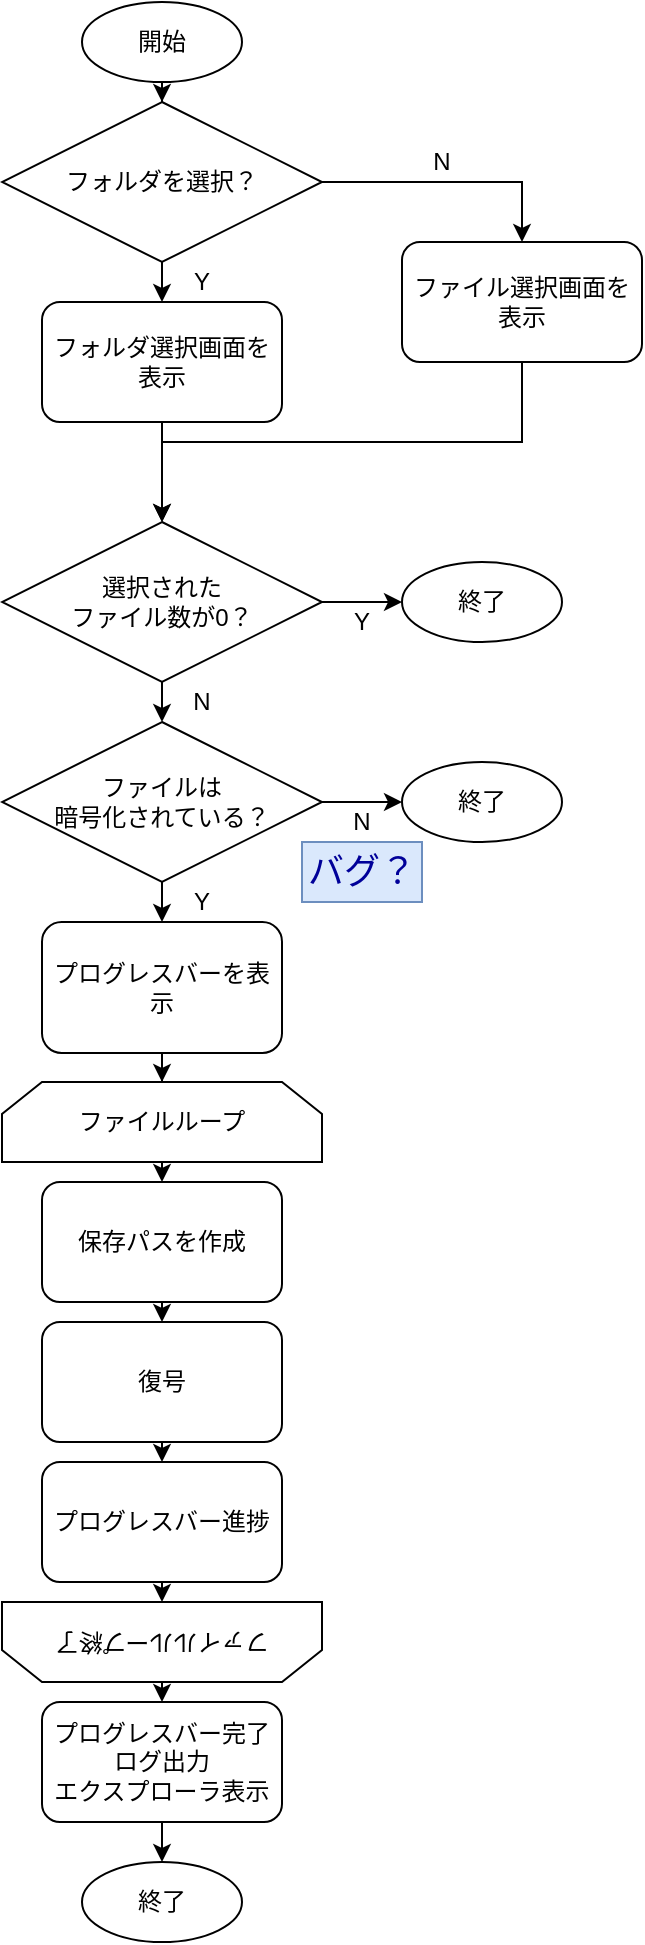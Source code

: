 <mxfile version="13.9.8" type="device" pages="4"><diagram id="7xkAWauaQUFUgdmtzu3X" name="main"><mxGraphModel dx="740" dy="624" grid="1" gridSize="10" guides="1" tooltips="1" connect="1" arrows="1" fold="1" page="1" pageScale="1" pageWidth="827" pageHeight="1169" math="0" shadow="0"><root><mxCell id="3UnYVaXWpfrVMNo6PYZ0-0"/><mxCell id="3UnYVaXWpfrVMNo6PYZ0-1" parent="3UnYVaXWpfrVMNo6PYZ0-0"/><mxCell id="3UnYVaXWpfrVMNo6PYZ0-2" style="edgeStyle=orthogonalEdgeStyle;rounded=0;orthogonalLoop=1;jettySize=auto;html=1;exitX=0.5;exitY=1;exitDx=0;exitDy=0;" edge="1" parent="3UnYVaXWpfrVMNo6PYZ0-1" source="3UnYVaXWpfrVMNo6PYZ0-3" target="3UnYVaXWpfrVMNo6PYZ0-6"><mxGeometry relative="1" as="geometry"/></mxCell><mxCell id="3UnYVaXWpfrVMNo6PYZ0-3" value="開始" style="ellipse;whiteSpace=wrap;html=1;" vertex="1" parent="3UnYVaXWpfrVMNo6PYZ0-1"><mxGeometry x="360" y="40" width="80" height="40" as="geometry"/></mxCell><mxCell id="3UnYVaXWpfrVMNo6PYZ0-4" style="edgeStyle=orthogonalEdgeStyle;rounded=0;orthogonalLoop=1;jettySize=auto;html=1;exitX=0.5;exitY=1;exitDx=0;exitDy=0;entryX=0.5;entryY=0;entryDx=0;entryDy=0;" edge="1" parent="3UnYVaXWpfrVMNo6PYZ0-1" source="3UnYVaXWpfrVMNo6PYZ0-6" target="3UnYVaXWpfrVMNo6PYZ0-8"><mxGeometry relative="1" as="geometry"/></mxCell><mxCell id="3UnYVaXWpfrVMNo6PYZ0-5" style="edgeStyle=orthogonalEdgeStyle;rounded=0;orthogonalLoop=1;jettySize=auto;html=1;exitX=1;exitY=0.5;exitDx=0;exitDy=0;entryX=0.5;entryY=0;entryDx=0;entryDy=0;" edge="1" parent="3UnYVaXWpfrVMNo6PYZ0-1" source="3UnYVaXWpfrVMNo6PYZ0-6" target="3UnYVaXWpfrVMNo6PYZ0-10"><mxGeometry relative="1" as="geometry"/></mxCell><mxCell id="3UnYVaXWpfrVMNo6PYZ0-6" value="フォルダを選択？" style="rhombus;whiteSpace=wrap;html=1;" vertex="1" parent="3UnYVaXWpfrVMNo6PYZ0-1"><mxGeometry x="320" y="90" width="160" height="80" as="geometry"/></mxCell><mxCell id="3UnYVaXWpfrVMNo6PYZ0-7" style="edgeStyle=orthogonalEdgeStyle;rounded=0;orthogonalLoop=1;jettySize=auto;html=1;exitX=0.5;exitY=1;exitDx=0;exitDy=0;entryX=0.5;entryY=0;entryDx=0;entryDy=0;" edge="1" parent="3UnYVaXWpfrVMNo6PYZ0-1" source="3UnYVaXWpfrVMNo6PYZ0-8" target="3UnYVaXWpfrVMNo6PYZ0-15"><mxGeometry relative="1" as="geometry"/></mxCell><mxCell id="3UnYVaXWpfrVMNo6PYZ0-8" value="フォルダ選択画面を表示" style="rounded=1;whiteSpace=wrap;html=1;" vertex="1" parent="3UnYVaXWpfrVMNo6PYZ0-1"><mxGeometry x="340" y="190" width="120" height="60" as="geometry"/></mxCell><mxCell id="3UnYVaXWpfrVMNo6PYZ0-9" style="edgeStyle=orthogonalEdgeStyle;rounded=0;orthogonalLoop=1;jettySize=auto;html=1;exitX=0.5;exitY=1;exitDx=0;exitDy=0;entryX=0.5;entryY=0;entryDx=0;entryDy=0;" edge="1" parent="3UnYVaXWpfrVMNo6PYZ0-1" source="3UnYVaXWpfrVMNo6PYZ0-10" target="3UnYVaXWpfrVMNo6PYZ0-15"><mxGeometry relative="1" as="geometry"/></mxCell><mxCell id="3UnYVaXWpfrVMNo6PYZ0-10" value="ファイル選択画面を表示" style="rounded=1;whiteSpace=wrap;html=1;" vertex="1" parent="3UnYVaXWpfrVMNo6PYZ0-1"><mxGeometry x="520" y="160" width="120" height="60" as="geometry"/></mxCell><mxCell id="3UnYVaXWpfrVMNo6PYZ0-11" value="N" style="text;html=1;strokeColor=none;fillColor=none;align=center;verticalAlign=middle;whiteSpace=wrap;rounded=0;" vertex="1" parent="3UnYVaXWpfrVMNo6PYZ0-1"><mxGeometry x="400" y="380" width="40" height="20" as="geometry"/></mxCell><mxCell id="3UnYVaXWpfrVMNo6PYZ0-12" value="Y" style="text;html=1;strokeColor=none;fillColor=none;align=center;verticalAlign=middle;whiteSpace=wrap;rounded=0;" vertex="1" parent="3UnYVaXWpfrVMNo6PYZ0-1"><mxGeometry x="400" y="170" width="40" height="20" as="geometry"/></mxCell><mxCell id="3UnYVaXWpfrVMNo6PYZ0-13" style="edgeStyle=orthogonalEdgeStyle;rounded=0;orthogonalLoop=1;jettySize=auto;html=1;exitX=1;exitY=0.5;exitDx=0;exitDy=0;" edge="1" parent="3UnYVaXWpfrVMNo6PYZ0-1" source="3UnYVaXWpfrVMNo6PYZ0-15" target="3UnYVaXWpfrVMNo6PYZ0-16"><mxGeometry relative="1" as="geometry"/></mxCell><mxCell id="3UnYVaXWpfrVMNo6PYZ0-14" style="edgeStyle=orthogonalEdgeStyle;rounded=0;orthogonalLoop=1;jettySize=auto;html=1;exitX=0.5;exitY=1;exitDx=0;exitDy=0;entryX=0.5;entryY=0;entryDx=0;entryDy=0;" edge="1" parent="3UnYVaXWpfrVMNo6PYZ0-1" source="3UnYVaXWpfrVMNo6PYZ0-15" target="3UnYVaXWpfrVMNo6PYZ0-20"><mxGeometry relative="1" as="geometry"/></mxCell><mxCell id="3UnYVaXWpfrVMNo6PYZ0-15" value="選択された&lt;br&gt;ファイル数が0？" style="rhombus;whiteSpace=wrap;html=1;" vertex="1" parent="3UnYVaXWpfrVMNo6PYZ0-1"><mxGeometry x="320" y="300" width="160" height="80" as="geometry"/></mxCell><mxCell id="3UnYVaXWpfrVMNo6PYZ0-16" value="終了" style="ellipse;whiteSpace=wrap;html=1;" vertex="1" parent="3UnYVaXWpfrVMNo6PYZ0-1"><mxGeometry x="520" y="320" width="80" height="40" as="geometry"/></mxCell><mxCell id="3UnYVaXWpfrVMNo6PYZ0-17" value="Y" style="text;html=1;strokeColor=none;fillColor=none;align=center;verticalAlign=middle;whiteSpace=wrap;rounded=0;" vertex="1" parent="3UnYVaXWpfrVMNo6PYZ0-1"><mxGeometry x="480" y="340" width="40" height="20" as="geometry"/></mxCell><mxCell id="3UnYVaXWpfrVMNo6PYZ0-18" style="edgeStyle=orthogonalEdgeStyle;rounded=0;orthogonalLoop=1;jettySize=auto;html=1;exitX=1;exitY=0.5;exitDx=0;exitDy=0;entryX=0;entryY=0.5;entryDx=0;entryDy=0;" edge="1" parent="3UnYVaXWpfrVMNo6PYZ0-1" source="3UnYVaXWpfrVMNo6PYZ0-20" target="3UnYVaXWpfrVMNo6PYZ0-22"><mxGeometry relative="1" as="geometry"/></mxCell><mxCell id="3UnYVaXWpfrVMNo6PYZ0-19" style="edgeStyle=orthogonalEdgeStyle;rounded=0;orthogonalLoop=1;jettySize=auto;html=1;exitX=0.5;exitY=1;exitDx=0;exitDy=0;entryX=0.5;entryY=0;entryDx=0;entryDy=0;fontColor=#000099;" edge="1" parent="3UnYVaXWpfrVMNo6PYZ0-1" source="3UnYVaXWpfrVMNo6PYZ0-20" target="3UnYVaXWpfrVMNo6PYZ0-26"><mxGeometry relative="1" as="geometry"/></mxCell><mxCell id="3UnYVaXWpfrVMNo6PYZ0-20" value="ファイルは&lt;br&gt;暗号化されている？" style="rhombus;whiteSpace=wrap;html=1;" vertex="1" parent="3UnYVaXWpfrVMNo6PYZ0-1"><mxGeometry x="320" y="400" width="160" height="80" as="geometry"/></mxCell><mxCell id="3UnYVaXWpfrVMNo6PYZ0-21" value="N" style="text;html=1;strokeColor=none;fillColor=none;align=center;verticalAlign=middle;whiteSpace=wrap;rounded=0;" vertex="1" parent="3UnYVaXWpfrVMNo6PYZ0-1"><mxGeometry x="520" y="110" width="40" height="20" as="geometry"/></mxCell><mxCell id="3UnYVaXWpfrVMNo6PYZ0-22" value="終了" style="ellipse;whiteSpace=wrap;html=1;" vertex="1" parent="3UnYVaXWpfrVMNo6PYZ0-1"><mxGeometry x="520" y="420" width="80" height="40" as="geometry"/></mxCell><mxCell id="3UnYVaXWpfrVMNo6PYZ0-23" value="N" style="text;html=1;strokeColor=none;fillColor=none;align=center;verticalAlign=middle;whiteSpace=wrap;rounded=0;" vertex="1" parent="3UnYVaXWpfrVMNo6PYZ0-1"><mxGeometry x="480" y="440" width="40" height="20" as="geometry"/></mxCell><mxCell id="3UnYVaXWpfrVMNo6PYZ0-24" value="&lt;font style=&quot;font-size: 18px&quot;&gt;バグ？&lt;/font&gt;" style="text;html=1;align=center;verticalAlign=middle;whiteSpace=wrap;rounded=0;fillColor=#dae8fc;strokeColor=#6c8ebf;fontColor=#000099;" vertex="1" parent="3UnYVaXWpfrVMNo6PYZ0-1"><mxGeometry x="470" y="460" width="60" height="30" as="geometry"/></mxCell><mxCell id="3UnYVaXWpfrVMNo6PYZ0-25" style="edgeStyle=orthogonalEdgeStyle;rounded=0;orthogonalLoop=1;jettySize=auto;html=1;exitX=0.5;exitY=1;exitDx=0;exitDy=0;fontColor=#000099;" edge="1" parent="3UnYVaXWpfrVMNo6PYZ0-1" source="3UnYVaXWpfrVMNo6PYZ0-26" target="3UnYVaXWpfrVMNo6PYZ0-29"><mxGeometry relative="1" as="geometry"/></mxCell><mxCell id="3UnYVaXWpfrVMNo6PYZ0-26" value="&lt;font color=&quot;#000000&quot;&gt;プログレスバーを表示&lt;/font&gt;" style="rounded=1;whiteSpace=wrap;html=1;strokeColor=#000000;fillColor=#ffffff;fontColor=#000099;" vertex="1" parent="3UnYVaXWpfrVMNo6PYZ0-1"><mxGeometry x="340" y="500" width="120" height="65.5" as="geometry"/></mxCell><mxCell id="3UnYVaXWpfrVMNo6PYZ0-27" value="Y" style="text;html=1;strokeColor=none;fillColor=none;align=center;verticalAlign=middle;whiteSpace=wrap;rounded=0;" vertex="1" parent="3UnYVaXWpfrVMNo6PYZ0-1"><mxGeometry x="400" y="480" width="40" height="20" as="geometry"/></mxCell><mxCell id="3UnYVaXWpfrVMNo6PYZ0-28" style="edgeStyle=orthogonalEdgeStyle;rounded=0;orthogonalLoop=1;jettySize=auto;html=1;exitX=0.5;exitY=1;exitDx=0;exitDy=0;entryX=0.5;entryY=0;entryDx=0;entryDy=0;fontColor=#000099;" edge="1" parent="3UnYVaXWpfrVMNo6PYZ0-1" source="3UnYVaXWpfrVMNo6PYZ0-29" target="3UnYVaXWpfrVMNo6PYZ0-31"><mxGeometry relative="1" as="geometry"/></mxCell><mxCell id="3UnYVaXWpfrVMNo6PYZ0-29" value="&lt;font color=&quot;#000000&quot;&gt;ファイルループ&lt;/font&gt;" style="shape=loopLimit;whiteSpace=wrap;html=1;rounded=0;strokeColor=#000000;fillColor=#ffffff;fontColor=#000099;" vertex="1" parent="3UnYVaXWpfrVMNo6PYZ0-1"><mxGeometry x="320" y="580" width="160" height="40" as="geometry"/></mxCell><mxCell id="3UnYVaXWpfrVMNo6PYZ0-30" style="edgeStyle=orthogonalEdgeStyle;rounded=0;orthogonalLoop=1;jettySize=auto;html=1;exitX=0.5;exitY=1;exitDx=0;exitDy=0;entryX=0.5;entryY=0;entryDx=0;entryDy=0;fontColor=#000099;" edge="1" parent="3UnYVaXWpfrVMNo6PYZ0-1" source="3UnYVaXWpfrVMNo6PYZ0-31" target="3UnYVaXWpfrVMNo6PYZ0-33"><mxGeometry relative="1" as="geometry"/></mxCell><mxCell id="3UnYVaXWpfrVMNo6PYZ0-31" value="&lt;font color=&quot;#000000&quot;&gt;保存パスを作成&lt;/font&gt;" style="rounded=1;whiteSpace=wrap;html=1;strokeColor=#000000;fillColor=#ffffff;fontColor=#000099;" vertex="1" parent="3UnYVaXWpfrVMNo6PYZ0-1"><mxGeometry x="340" y="630" width="120" height="60" as="geometry"/></mxCell><mxCell id="3UnYVaXWpfrVMNo6PYZ0-32" style="edgeStyle=orthogonalEdgeStyle;rounded=0;orthogonalLoop=1;jettySize=auto;html=1;exitX=0.5;exitY=1;exitDx=0;exitDy=0;entryX=0.5;entryY=0;entryDx=0;entryDy=0;fontColor=#000099;" edge="1" parent="3UnYVaXWpfrVMNo6PYZ0-1" source="3UnYVaXWpfrVMNo6PYZ0-33" target="3UnYVaXWpfrVMNo6PYZ0-35"><mxGeometry relative="1" as="geometry"/></mxCell><mxCell id="3UnYVaXWpfrVMNo6PYZ0-33" value="&lt;font color=&quot;#000000&quot;&gt;復号&lt;/font&gt;" style="rounded=1;whiteSpace=wrap;html=1;strokeColor=#000000;fillColor=#ffffff;fontColor=#000099;" vertex="1" parent="3UnYVaXWpfrVMNo6PYZ0-1"><mxGeometry x="340" y="700" width="120" height="60" as="geometry"/></mxCell><mxCell id="3UnYVaXWpfrVMNo6PYZ0-34" style="edgeStyle=orthogonalEdgeStyle;rounded=0;orthogonalLoop=1;jettySize=auto;html=1;exitX=0.5;exitY=1;exitDx=0;exitDy=0;entryX=0.5;entryY=1;entryDx=0;entryDy=0;fontColor=#000099;" edge="1" parent="3UnYVaXWpfrVMNo6PYZ0-1" source="3UnYVaXWpfrVMNo6PYZ0-35" target="3UnYVaXWpfrVMNo6PYZ0-37"><mxGeometry relative="1" as="geometry"/></mxCell><mxCell id="3UnYVaXWpfrVMNo6PYZ0-35" value="&lt;font color=&quot;#000000&quot;&gt;プログレスバー進捗&lt;/font&gt;" style="rounded=1;whiteSpace=wrap;html=1;strokeColor=#000000;fillColor=#ffffff;fontColor=#000099;" vertex="1" parent="3UnYVaXWpfrVMNo6PYZ0-1"><mxGeometry x="340" y="770" width="120" height="60" as="geometry"/></mxCell><mxCell id="3UnYVaXWpfrVMNo6PYZ0-36" style="edgeStyle=orthogonalEdgeStyle;rounded=0;orthogonalLoop=1;jettySize=auto;html=1;exitX=0.5;exitY=0;exitDx=0;exitDy=0;entryX=0.5;entryY=0;entryDx=0;entryDy=0;fontColor=#000099;" edge="1" parent="3UnYVaXWpfrVMNo6PYZ0-1" source="3UnYVaXWpfrVMNo6PYZ0-37" target="3UnYVaXWpfrVMNo6PYZ0-39"><mxGeometry relative="1" as="geometry"/></mxCell><mxCell id="3UnYVaXWpfrVMNo6PYZ0-37" value="&lt;font color=&quot;#000000&quot;&gt;ファイルループ終了&lt;/font&gt;" style="shape=loopLimit;whiteSpace=wrap;html=1;rounded=0;strokeColor=#000000;fillColor=#ffffff;fontColor=#000099;rotation=-180;" vertex="1" parent="3UnYVaXWpfrVMNo6PYZ0-1"><mxGeometry x="320" y="840" width="160" height="40" as="geometry"/></mxCell><mxCell id="3UnYVaXWpfrVMNo6PYZ0-38" style="edgeStyle=orthogonalEdgeStyle;rounded=0;orthogonalLoop=1;jettySize=auto;html=1;exitX=0.5;exitY=1;exitDx=0;exitDy=0;entryX=0.5;entryY=0;entryDx=0;entryDy=0;fontColor=#000099;" edge="1" parent="3UnYVaXWpfrVMNo6PYZ0-1" source="3UnYVaXWpfrVMNo6PYZ0-39" target="3UnYVaXWpfrVMNo6PYZ0-40"><mxGeometry relative="1" as="geometry"/></mxCell><mxCell id="3UnYVaXWpfrVMNo6PYZ0-39" value="&lt;font color=&quot;#000000&quot;&gt;プログレスバー完了&lt;br&gt;ログ出力&lt;br&gt;エクスプローラ表示&lt;/font&gt;" style="rounded=1;whiteSpace=wrap;html=1;strokeColor=#000000;fillColor=#ffffff;fontColor=#000099;" vertex="1" parent="3UnYVaXWpfrVMNo6PYZ0-1"><mxGeometry x="340" y="890" width="120" height="60" as="geometry"/></mxCell><mxCell id="3UnYVaXWpfrVMNo6PYZ0-40" value="終了" style="ellipse;whiteSpace=wrap;html=1;" vertex="1" parent="3UnYVaXWpfrVMNo6PYZ0-1"><mxGeometry x="360" y="970" width="80" height="40" as="geometry"/></mxCell></root></mxGraphModel></diagram><diagram id="KaR5Ery2Pr5gxzA2oc9p" name="Decrypt"><mxGraphModel dx="740" dy="624" grid="1" gridSize="10" guides="1" tooltips="1" connect="1" arrows="1" fold="1" page="1" pageScale="1" pageWidth="827" pageHeight="1169" math="0" shadow="0"><root><mxCell id="0"/><mxCell id="1" parent="0"/><mxCell id="t4YW9mfFS-mCXGrVDg_7-13" style="edgeStyle=orthogonalEdgeStyle;rounded=0;orthogonalLoop=1;jettySize=auto;html=1;exitX=0.5;exitY=1;exitDx=0;exitDy=0;entryX=0.5;entryY=0;entryDx=0;entryDy=0;" edge="1" parent="1" source="t4YW9mfFS-mCXGrVDg_7-1" target="t4YW9mfFS-mCXGrVDg_7-3"><mxGeometry relative="1" as="geometry"/></mxCell><mxCell id="t4YW9mfFS-mCXGrVDg_7-1" value="開始" style="ellipse;whiteSpace=wrap;html=1;" vertex="1" parent="1"><mxGeometry x="320" y="40" width="80" height="40" as="geometry"/></mxCell><mxCell id="t4YW9mfFS-mCXGrVDg_7-2" value="終了" style="ellipse;whiteSpace=wrap;html=1;" vertex="1" parent="1"><mxGeometry x="320" y="680" width="80" height="40" as="geometry"/></mxCell><mxCell id="t4YW9mfFS-mCXGrVDg_7-14" style="edgeStyle=orthogonalEdgeStyle;rounded=0;orthogonalLoop=1;jettySize=auto;html=1;exitX=0.5;exitY=1;exitDx=0;exitDy=0;entryX=0.5;entryY=0;entryDx=0;entryDy=0;" edge="1" parent="1" source="t4YW9mfFS-mCXGrVDg_7-3" target="t4YW9mfFS-mCXGrVDg_7-4"><mxGeometry relative="1" as="geometry"/></mxCell><mxCell id="t4YW9mfFS-mCXGrVDg_7-3" value="保存先パスの解析&lt;br&gt;保存先ディレクトリの作成" style="rounded=1;whiteSpace=wrap;html=1;" vertex="1" parent="1"><mxGeometry x="300" y="90" width="120" height="60" as="geometry"/></mxCell><mxCell id="t4YW9mfFS-mCXGrVDg_7-15" style="edgeStyle=orthogonalEdgeStyle;rounded=0;orthogonalLoop=1;jettySize=auto;html=1;exitX=0.5;exitY=1;exitDx=0;exitDy=0;entryX=0.5;entryY=0;entryDx=0;entryDy=0;" edge="1" parent="1" source="t4YW9mfFS-mCXGrVDg_7-4" target="t4YW9mfFS-mCXGrVDg_7-6"><mxGeometry relative="1" as="geometry"/></mxCell><mxCell id="t4YW9mfFS-mCXGrVDg_7-16" style="edgeStyle=orthogonalEdgeStyle;rounded=0;orthogonalLoop=1;jettySize=auto;html=1;exitX=1;exitY=0.5;exitDx=0;exitDy=0;" edge="1" parent="1" source="t4YW9mfFS-mCXGrVDg_7-4" target="t4YW9mfFS-mCXGrVDg_7-5"><mxGeometry relative="1" as="geometry"/></mxCell><mxCell id="t4YW9mfFS-mCXGrVDg_7-4" value="ファイルはadx?" style="rhombus;whiteSpace=wrap;html=1;" vertex="1" parent="1"><mxGeometry x="280" y="160" width="160" height="80" as="geometry"/></mxCell><mxCell id="t4YW9mfFS-mCXGrVDg_7-17" style="edgeStyle=orthogonalEdgeStyle;rounded=0;orthogonalLoop=1;jettySize=auto;html=1;exitX=0.5;exitY=1;exitDx=0;exitDy=0;" edge="1" parent="1" source="t4YW9mfFS-mCXGrVDg_7-5" target="t4YW9mfFS-mCXGrVDg_7-7"><mxGeometry relative="1" as="geometry"/></mxCell><mxCell id="t4YW9mfFS-mCXGrVDg_7-5" value="hcaデコード処理" style="rounded=1;whiteSpace=wrap;html=1;" vertex="1" parent="1"><mxGeometry x="480" y="260" width="120" height="60" as="geometry"/></mxCell><mxCell id="t4YW9mfFS-mCXGrVDg_7-18" style="edgeStyle=orthogonalEdgeStyle;rounded=0;orthogonalLoop=1;jettySize=auto;html=1;exitX=0.5;exitY=1;exitDx=0;exitDy=0;" edge="1" parent="1" source="t4YW9mfFS-mCXGrVDg_7-6"><mxGeometry relative="1" as="geometry"><mxPoint x="360" y="380" as="targetPoint"/></mxGeometry></mxCell><mxCell id="t4YW9mfFS-mCXGrVDg_7-6" value="adxデコード処理" style="rounded=1;whiteSpace=wrap;html=1;" vertex="1" parent="1"><mxGeometry x="300" y="260" width="120" height="60" as="geometry"/></mxCell><mxCell id="t4YW9mfFS-mCXGrVDg_7-19" style="edgeStyle=orthogonalEdgeStyle;rounded=0;orthogonalLoop=1;jettySize=auto;html=1;exitX=0.5;exitY=1;exitDx=0;exitDy=0;entryX=0.5;entryY=0;entryDx=0;entryDy=0;" edge="1" parent="1" source="t4YW9mfFS-mCXGrVDg_7-7" target="t4YW9mfFS-mCXGrVDg_7-8"><mxGeometry relative="1" as="geometry"/></mxCell><mxCell id="t4YW9mfFS-mCXGrVDg_7-7" value="生成ファイルの移動" style="rounded=1;whiteSpace=wrap;html=1;" vertex="1" parent="1"><mxGeometry x="300" y="380" width="120" height="60" as="geometry"/></mxCell><mxCell id="t4YW9mfFS-mCXGrVDg_7-20" style="edgeStyle=orthogonalEdgeStyle;rounded=0;orthogonalLoop=1;jettySize=auto;html=1;exitX=0.5;exitY=1;exitDx=0;exitDy=0;entryX=0.5;entryY=0;entryDx=0;entryDy=0;" edge="1" parent="1" source="t4YW9mfFS-mCXGrVDg_7-8" target="t4YW9mfFS-mCXGrVDg_7-9"><mxGeometry relative="1" as="geometry"/></mxCell><mxCell id="t4YW9mfFS-mCXGrVDg_7-8" value="プログレスバーの進捗" style="rounded=1;whiteSpace=wrap;html=1;" vertex="1" parent="1"><mxGeometry x="300" y="450" width="120" height="60" as="geometry"/></mxCell><mxCell id="t4YW9mfFS-mCXGrVDg_7-21" style="edgeStyle=orthogonalEdgeStyle;rounded=0;orthogonalLoop=1;jettySize=auto;html=1;exitX=0.5;exitY=1;exitDx=0;exitDy=0;entryX=0.5;entryY=0;entryDx=0;entryDy=0;" edge="1" parent="1" source="t4YW9mfFS-mCXGrVDg_7-9" target="t4YW9mfFS-mCXGrVDg_7-10"><mxGeometry relative="1" as="geometry"/></mxCell><mxCell id="t4YW9mfFS-mCXGrVDg_7-9" value="一時ディレクトリの削除" style="rounded=1;whiteSpace=wrap;html=1;" vertex="1" parent="1"><mxGeometry x="300" y="520" width="120" height="60" as="geometry"/></mxCell><mxCell id="t4YW9mfFS-mCXGrVDg_7-22" style="edgeStyle=orthogonalEdgeStyle;rounded=0;orthogonalLoop=1;jettySize=auto;html=1;exitX=0.5;exitY=1;exitDx=0;exitDy=0;entryX=0.5;entryY=0;entryDx=0;entryDy=0;" edge="1" parent="1" source="t4YW9mfFS-mCXGrVDg_7-10" target="t4YW9mfFS-mCXGrVDg_7-2"><mxGeometry relative="1" as="geometry"/></mxCell><mxCell id="t4YW9mfFS-mCXGrVDg_7-10" value="エクスプローラの表示" style="rounded=1;whiteSpace=wrap;html=1;" vertex="1" parent="1"><mxGeometry x="300" y="590" width="120" height="60" as="geometry"/></mxCell></root></mxGraphModel></diagram><diagram id="pE7fO9I-p7CAHrpgvmTn" name="adxDecrypt"><mxGraphModel dx="1004" dy="624" grid="1" gridSize="10" guides="1" tooltips="1" connect="1" arrows="1" fold="1" page="1" pageScale="1" pageWidth="827" pageHeight="1169" math="0" shadow="0"><root><mxCell id="5DoJEpqRqrCqBkBhtwbv-0"/><mxCell id="5DoJEpqRqrCqBkBhtwbv-1" parent="5DoJEpqRqrCqBkBhtwbv-0"/><mxCell id="5DoJEpqRqrCqBkBhtwbv-19" style="edgeStyle=orthogonalEdgeStyle;rounded=0;orthogonalLoop=1;jettySize=auto;html=1;exitX=0.5;exitY=1;exitDx=0;exitDy=0;entryX=0.5;entryY=0;entryDx=0;entryDy=0;" edge="1" parent="5DoJEpqRqrCqBkBhtwbv-1" source="5DoJEpqRqrCqBkBhtwbv-2" target="5DoJEpqRqrCqBkBhtwbv-8"><mxGeometry relative="1" as="geometry"/></mxCell><mxCell id="5DoJEpqRqrCqBkBhtwbv-2" value="開始" style="ellipse;whiteSpace=wrap;html=1;" vertex="1" parent="5DoJEpqRqrCqBkBhtwbv-1"><mxGeometry x="360" y="40" width="80" height="40" as="geometry"/></mxCell><mxCell id="5DoJEpqRqrCqBkBhtwbv-3" value="終了" style="ellipse;whiteSpace=wrap;html=1;" vertex="1" parent="5DoJEpqRqrCqBkBhtwbv-1"><mxGeometry x="360" y="920" width="80" height="40" as="geometry"/></mxCell><mxCell id="5DoJEpqRqrCqBkBhtwbv-21" style="edgeStyle=orthogonalEdgeStyle;rounded=0;orthogonalLoop=1;jettySize=auto;html=1;exitX=0.5;exitY=1;exitDx=0;exitDy=0;entryX=0.5;entryY=0;entryDx=0;entryDy=0;" edge="1" parent="5DoJEpqRqrCqBkBhtwbv-1" source="5DoJEpqRqrCqBkBhtwbv-4" target="5DoJEpqRqrCqBkBhtwbv-5"><mxGeometry relative="1" as="geometry"/></mxCell><mxCell id="M6Cz1mw0WKV84YajDXyk-2" style="edgeStyle=orthogonalEdgeStyle;rounded=0;orthogonalLoop=1;jettySize=auto;html=1;exitX=1;exitY=0.5;exitDx=0;exitDy=0;entryX=1;entryY=0.5;entryDx=0;entryDy=0;" edge="1" parent="5DoJEpqRqrCqBkBhtwbv-1" source="5DoJEpqRqrCqBkBhtwbv-4" target="5DoJEpqRqrCqBkBhtwbv-6"><mxGeometry relative="1" as="geometry"/></mxCell><mxCell id="5DoJEpqRqrCqBkBhtwbv-4" value="鍵は既に&lt;br&gt;選択されている？" style="rhombus;whiteSpace=wrap;html=1;" vertex="1" parent="5DoJEpqRqrCqBkBhtwbv-1"><mxGeometry x="320" y="180" width="160" height="80" as="geometry"/></mxCell><mxCell id="5DoJEpqRqrCqBkBhtwbv-22" style="edgeStyle=orthogonalEdgeStyle;rounded=0;orthogonalLoop=1;jettySize=auto;html=1;exitX=0.5;exitY=1;exitDx=0;exitDy=0;entryX=0.5;entryY=0;entryDx=0;entryDy=0;" edge="1" parent="5DoJEpqRqrCqBkBhtwbv-1" source="5DoJEpqRqrCqBkBhtwbv-5" target="5DoJEpqRqrCqBkBhtwbv-6"><mxGeometry relative="1" as="geometry"/></mxCell><mxCell id="5DoJEpqRqrCqBkBhtwbv-5" value="鍵選択ダイアログの表示" style="rounded=1;whiteSpace=wrap;html=1;" vertex="1" parent="5DoJEpqRqrCqBkBhtwbv-1"><mxGeometry x="340" y="290" width="120" height="60" as="geometry"/></mxCell><mxCell id="5DoJEpqRqrCqBkBhtwbv-23" style="edgeStyle=orthogonalEdgeStyle;rounded=0;orthogonalLoop=1;jettySize=auto;html=1;exitX=0.5;exitY=1;exitDx=0;exitDy=0;entryX=0.5;entryY=0;entryDx=0;entryDy=0;" edge="1" parent="5DoJEpqRqrCqBkBhtwbv-1" source="5DoJEpqRqrCqBkBhtwbv-6" target="5DoJEpqRqrCqBkBhtwbv-9"><mxGeometry relative="1" as="geometry"/></mxCell><mxCell id="5DoJEpqRqrCqBkBhtwbv-6" value="acbからadxを抽出" style="rounded=1;whiteSpace=wrap;html=1;" vertex="1" parent="5DoJEpqRqrCqBkBhtwbv-1"><mxGeometry x="340" y="370" width="120" height="60" as="geometry"/></mxCell><mxCell id="5DoJEpqRqrCqBkBhtwbv-20" style="edgeStyle=orthogonalEdgeStyle;rounded=0;orthogonalLoop=1;jettySize=auto;html=1;exitX=0.5;exitY=1;exitDx=0;exitDy=0;entryX=0.5;entryY=0;entryDx=0;entryDy=0;" edge="1" parent="5DoJEpqRqrCqBkBhtwbv-1" source="5DoJEpqRqrCqBkBhtwbv-8" target="5DoJEpqRqrCqBkBhtwbv-4"><mxGeometry relative="1" as="geometry"/></mxCell><mxCell id="5DoJEpqRqrCqBkBhtwbv-8" value="プログレスバー" style="rounded=1;whiteSpace=wrap;html=1;" vertex="1" parent="5DoJEpqRqrCqBkBhtwbv-1"><mxGeometry x="340" y="90" width="120" height="60" as="geometry"/></mxCell><mxCell id="5DoJEpqRqrCqBkBhtwbv-24" style="edgeStyle=orthogonalEdgeStyle;rounded=0;orthogonalLoop=1;jettySize=auto;html=1;exitX=0.5;exitY=1;exitDx=0;exitDy=0;entryX=0.5;entryY=0;entryDx=0;entryDy=0;" edge="1" parent="5DoJEpqRqrCqBkBhtwbv-1" source="5DoJEpqRqrCqBkBhtwbv-9" target="5DoJEpqRqrCqBkBhtwbv-11"><mxGeometry relative="1" as="geometry"/></mxCell><mxCell id="5DoJEpqRqrCqBkBhtwbv-32" style="edgeStyle=orthogonalEdgeStyle;rounded=0;orthogonalLoop=1;jettySize=auto;html=1;exitX=1;exitY=0.5;exitDx=0;exitDy=0;entryX=0;entryY=0.5;entryDx=0;entryDy=0;" edge="1" parent="5DoJEpqRqrCqBkBhtwbv-1" source="5DoJEpqRqrCqBkBhtwbv-9" target="5DoJEpqRqrCqBkBhtwbv-10"><mxGeometry relative="1" as="geometry"/></mxCell><mxCell id="5DoJEpqRqrCqBkBhtwbv-9" value="抽出成功？" style="rhombus;whiteSpace=wrap;html=1;" vertex="1" parent="5DoJEpqRqrCqBkBhtwbv-1"><mxGeometry x="320" y="480" width="160" height="80" as="geometry"/></mxCell><mxCell id="5DoJEpqRqrCqBkBhtwbv-10" value="終了" style="ellipse;whiteSpace=wrap;html=1;" vertex="1" parent="5DoJEpqRqrCqBkBhtwbv-1"><mxGeometry x="560" y="500" width="80" height="40" as="geometry"/></mxCell><mxCell id="5DoJEpqRqrCqBkBhtwbv-25" style="edgeStyle=orthogonalEdgeStyle;rounded=0;orthogonalLoop=1;jettySize=auto;html=1;exitX=0.5;exitY=1;exitDx=0;exitDy=0;entryX=0.5;entryY=0;entryDx=0;entryDy=0;" edge="1" parent="5DoJEpqRqrCqBkBhtwbv-1" source="5DoJEpqRqrCqBkBhtwbv-11" target="5DoJEpqRqrCqBkBhtwbv-13"><mxGeometry relative="1" as="geometry"/></mxCell><mxCell id="5DoJEpqRqrCqBkBhtwbv-11" value="プログレスバー" style="rounded=1;whiteSpace=wrap;html=1;" vertex="1" parent="5DoJEpqRqrCqBkBhtwbv-1"><mxGeometry x="340" y="600" width="120" height="20" as="geometry"/></mxCell><mxCell id="5DoJEpqRqrCqBkBhtwbv-27" style="edgeStyle=orthogonalEdgeStyle;rounded=0;orthogonalLoop=1;jettySize=auto;html=1;exitX=0.5;exitY=1;exitDx=0;exitDy=0;entryX=0.5;entryY=0;entryDx=0;entryDy=0;" edge="1" parent="5DoJEpqRqrCqBkBhtwbv-1" source="5DoJEpqRqrCqBkBhtwbv-12" target="5DoJEpqRqrCqBkBhtwbv-14"><mxGeometry relative="1" as="geometry"/></mxCell><mxCell id="5DoJEpqRqrCqBkBhtwbv-12" value="プログレスバー" style="rounded=1;whiteSpace=wrap;html=1;" vertex="1" parent="5DoJEpqRqrCqBkBhtwbv-1"><mxGeometry x="340" y="700" width="120" height="20" as="geometry"/></mxCell><mxCell id="5DoJEpqRqrCqBkBhtwbv-26" style="edgeStyle=orthogonalEdgeStyle;rounded=0;orthogonalLoop=1;jettySize=auto;html=1;exitX=0.5;exitY=1;exitDx=0;exitDy=0;entryX=0.5;entryY=0;entryDx=0;entryDy=0;" edge="1" parent="5DoJEpqRqrCqBkBhtwbv-1" source="5DoJEpqRqrCqBkBhtwbv-13" target="5DoJEpqRqrCqBkBhtwbv-12"><mxGeometry relative="1" as="geometry"/></mxCell><mxCell id="5DoJEpqRqrCqBkBhtwbv-13" value="adxデコード&lt;br&gt;コマンド実行" style="rounded=1;whiteSpace=wrap;html=1;" vertex="1" parent="5DoJEpqRqrCqBkBhtwbv-1"><mxGeometry x="340" y="630" width="120" height="60" as="geometry"/></mxCell><mxCell id="5DoJEpqRqrCqBkBhtwbv-28" style="edgeStyle=orthogonalEdgeStyle;rounded=0;orthogonalLoop=1;jettySize=auto;html=1;exitX=0.5;exitY=1;exitDx=0;exitDy=0;entryX=0.5;entryY=0;entryDx=0;entryDy=0;" edge="1" parent="5DoJEpqRqrCqBkBhtwbv-1" source="5DoJEpqRqrCqBkBhtwbv-14" target="5DoJEpqRqrCqBkBhtwbv-17"><mxGeometry relative="1" as="geometry"/></mxCell><mxCell id="5DoJEpqRqrCqBkBhtwbv-30" style="edgeStyle=orthogonalEdgeStyle;rounded=0;orthogonalLoop=1;jettySize=auto;html=1;exitX=1;exitY=0.5;exitDx=0;exitDy=0;entryX=0.5;entryY=0;entryDx=0;entryDy=0;" edge="1" parent="5DoJEpqRqrCqBkBhtwbv-1" source="5DoJEpqRqrCqBkBhtwbv-14" target="5DoJEpqRqrCqBkBhtwbv-15"><mxGeometry relative="1" as="geometry"/></mxCell><mxCell id="5DoJEpqRqrCqBkBhtwbv-14" value="デコード成功？" style="rhombus;whiteSpace=wrap;html=1;" vertex="1" parent="5DoJEpqRqrCqBkBhtwbv-1"><mxGeometry x="320" y="730" width="160" height="80" as="geometry"/></mxCell><mxCell id="5DoJEpqRqrCqBkBhtwbv-31" style="edgeStyle=orthogonalEdgeStyle;rounded=0;orthogonalLoop=1;jettySize=auto;html=1;exitX=0.5;exitY=1;exitDx=0;exitDy=0;" edge="1" parent="5DoJEpqRqrCqBkBhtwbv-1" source="5DoJEpqRqrCqBkBhtwbv-15" target="5DoJEpqRqrCqBkBhtwbv-16"><mxGeometry relative="1" as="geometry"/></mxCell><mxCell id="5DoJEpqRqrCqBkBhtwbv-15" value="プログレスバー" style="rounded=1;whiteSpace=wrap;html=1;" vertex="1" parent="5DoJEpqRqrCqBkBhtwbv-1"><mxGeometry x="520" y="800" width="120" height="20" as="geometry"/></mxCell><mxCell id="5DoJEpqRqrCqBkBhtwbv-16" value="終了" style="ellipse;whiteSpace=wrap;html=1;" vertex="1" parent="5DoJEpqRqrCqBkBhtwbv-1"><mxGeometry x="540" y="840" width="80" height="40" as="geometry"/></mxCell><mxCell id="5DoJEpqRqrCqBkBhtwbv-29" style="edgeStyle=orthogonalEdgeStyle;rounded=0;orthogonalLoop=1;jettySize=auto;html=1;exitX=0.5;exitY=1;exitDx=0;exitDy=0;entryX=0.5;entryY=0;entryDx=0;entryDy=0;" edge="1" parent="5DoJEpqRqrCqBkBhtwbv-1" source="5DoJEpqRqrCqBkBhtwbv-17" target="5DoJEpqRqrCqBkBhtwbv-3"><mxGeometry relative="1" as="geometry"/></mxCell><mxCell id="5DoJEpqRqrCqBkBhtwbv-17" value="成果ファイル移動" style="rounded=1;whiteSpace=wrap;html=1;" vertex="1" parent="5DoJEpqRqrCqBkBhtwbv-1"><mxGeometry x="340" y="840" width="120" height="60" as="geometry"/></mxCell><mxCell id="5DoJEpqRqrCqBkBhtwbv-33" value="Y" style="text;html=1;strokeColor=none;fillColor=none;align=center;verticalAlign=middle;whiteSpace=wrap;rounded=0;" vertex="1" parent="5DoJEpqRqrCqBkBhtwbv-1"><mxGeometry x="400" y="810" width="40" height="20" as="geometry"/></mxCell><mxCell id="5DoJEpqRqrCqBkBhtwbv-34" value="Y" style="text;html=1;strokeColor=none;fillColor=none;align=center;verticalAlign=middle;whiteSpace=wrap;rounded=0;" vertex="1" parent="5DoJEpqRqrCqBkBhtwbv-1"><mxGeometry x="400" y="560" width="40" height="20" as="geometry"/></mxCell><mxCell id="5DoJEpqRqrCqBkBhtwbv-35" value="N" style="text;html=1;strokeColor=none;fillColor=none;align=center;verticalAlign=middle;whiteSpace=wrap;rounded=0;" vertex="1" parent="5DoJEpqRqrCqBkBhtwbv-1"><mxGeometry x="520" y="750" width="40" height="20" as="geometry"/></mxCell><mxCell id="5DoJEpqRqrCqBkBhtwbv-36" value="N" style="text;html=1;strokeColor=none;fillColor=none;align=center;verticalAlign=middle;whiteSpace=wrap;rounded=0;" vertex="1" parent="5DoJEpqRqrCqBkBhtwbv-1"><mxGeometry x="480" y="500" width="40" height="20" as="geometry"/></mxCell><mxCell id="M6Cz1mw0WKV84YajDXyk-0" value="N" style="text;html=1;strokeColor=none;fillColor=none;align=center;verticalAlign=middle;whiteSpace=wrap;rounded=0;" vertex="1" parent="5DoJEpqRqrCqBkBhtwbv-1"><mxGeometry x="400" y="260" width="40" height="20" as="geometry"/></mxCell><mxCell id="M6Cz1mw0WKV84YajDXyk-3" value="Y" style="text;html=1;strokeColor=none;fillColor=none;align=center;verticalAlign=middle;whiteSpace=wrap;rounded=0;" vertex="1" parent="5DoJEpqRqrCqBkBhtwbv-1"><mxGeometry x="500" y="260" width="40" height="20" as="geometry"/></mxCell></root></mxGraphModel></diagram><diagram id="fcrYRZI7HCsO0CiZ1CFM" name="hcaDecrypt"><mxGraphModel dx="1004" dy="624" grid="1" gridSize="10" guides="1" tooltips="1" connect="1" arrows="1" fold="1" page="1" pageScale="1" pageWidth="827" pageHeight="1169" math="0" shadow="0"><root><mxCell id="Pfnri7Jp1fX_nryH9hZ7-0"/><mxCell id="Pfnri7Jp1fX_nryH9hZ7-1" parent="Pfnri7Jp1fX_nryH9hZ7-0"/><mxCell id="j0I5qMplwu-BOhKKyZcI-8" style="edgeStyle=orthogonalEdgeStyle;rounded=0;orthogonalLoop=1;jettySize=auto;html=1;exitX=0.5;exitY=1;exitDx=0;exitDy=0;entryX=0.5;entryY=0;entryDx=0;entryDy=0;" edge="1" parent="Pfnri7Jp1fX_nryH9hZ7-1" source="pVYEoBMCKMtQn0QxAcEt-0" target="WX-gb-3-hTUipQ9RLEsf-0"><mxGeometry relative="1" as="geometry"/></mxCell><mxCell id="pVYEoBMCKMtQn0QxAcEt-0" value="開始" style="ellipse;whiteSpace=wrap;html=1;" vertex="1" parent="Pfnri7Jp1fX_nryH9hZ7-1"><mxGeometry x="360" y="40" width="80" height="40" as="geometry"/></mxCell><mxCell id="mjozkcT8pkc4fvLPi3VJ-0" value="終了" style="ellipse;whiteSpace=wrap;html=1;" vertex="1" parent="Pfnri7Jp1fX_nryH9hZ7-1"><mxGeometry x="360" y="840" width="80" height="40" as="geometry"/></mxCell><mxCell id="j0I5qMplwu-BOhKKyZcI-9" style="edgeStyle=orthogonalEdgeStyle;rounded=0;orthogonalLoop=1;jettySize=auto;html=1;exitX=0.5;exitY=1;exitDx=0;exitDy=0;entryX=0.5;entryY=0;entryDx=0;entryDy=0;" edge="1" parent="Pfnri7Jp1fX_nryH9hZ7-1" source="WX-gb-3-hTUipQ9RLEsf-0" target="j0I5qMplwu-BOhKKyZcI-0"><mxGeometry relative="1" as="geometry"/></mxCell><mxCell id="WX-gb-3-hTUipQ9RLEsf-0" value="プログレスバー" style="rounded=1;whiteSpace=wrap;html=1;" vertex="1" parent="Pfnri7Jp1fX_nryH9hZ7-1"><mxGeometry x="340" y="90" width="120" height="20" as="geometry"/></mxCell><mxCell id="xl-sOdBQDYQpBEY4ZjZQ-1" style="edgeStyle=orthogonalEdgeStyle;rounded=0;orthogonalLoop=1;jettySize=auto;html=1;exitX=1;exitY=0.5;exitDx=0;exitDy=0;entryX=0.5;entryY=0;entryDx=0;entryDy=0;" edge="1" parent="Pfnri7Jp1fX_nryH9hZ7-1" target="j0I5qMplwu-BOhKKyZcI-10" source="j0I5qMplwu-BOhKKyZcI-0"><mxGeometry relative="1" as="geometry"><mxPoint x="480" y="220" as="sourcePoint"/><mxPoint x="460" y="330" as="targetPoint"/><Array as="points"><mxPoint x="500" y="160"/><mxPoint x="500" y="300"/><mxPoint x="400" y="300"/></Array></mxGeometry></mxCell><mxCell id="xl-sOdBQDYQpBEY4ZjZQ-2" style="edgeStyle=orthogonalEdgeStyle;rounded=0;orthogonalLoop=1;jettySize=auto;html=1;exitX=0.5;exitY=1;exitDx=0;exitDy=0;entryX=0.5;entryY=0;entryDx=0;entryDy=0;" edge="1" parent="Pfnri7Jp1fX_nryH9hZ7-1" source="xl-sOdBQDYQpBEY4ZjZQ-3" target="j0I5qMplwu-BOhKKyZcI-10"><mxGeometry relative="1" as="geometry"><mxPoint x="400" y="300" as="targetPoint"/></mxGeometry></mxCell><mxCell id="xl-sOdBQDYQpBEY4ZjZQ-3" value="鍵選択ダイアログの表示" style="rounded=1;whiteSpace=wrap;html=1;" vertex="1" parent="Pfnri7Jp1fX_nryH9hZ7-1"><mxGeometry x="340" y="220" width="120" height="60" as="geometry"/></mxCell><mxCell id="xl-sOdBQDYQpBEY4ZjZQ-5" value="N" style="text;html=1;strokeColor=none;fillColor=none;align=center;verticalAlign=middle;whiteSpace=wrap;rounded=0;" vertex="1" parent="Pfnri7Jp1fX_nryH9hZ7-1"><mxGeometry x="400" y="200" width="40" height="20" as="geometry"/></mxCell><mxCell id="xl-sOdBQDYQpBEY4ZjZQ-6" value="Y" style="text;html=1;strokeColor=none;fillColor=none;align=center;verticalAlign=middle;whiteSpace=wrap;rounded=0;" vertex="1" parent="Pfnri7Jp1fX_nryH9hZ7-1"><mxGeometry x="480" y="140" width="40" height="20" as="geometry"/></mxCell><mxCell id="j0I5qMplwu-BOhKKyZcI-6" style="edgeStyle=orthogonalEdgeStyle;rounded=0;orthogonalLoop=1;jettySize=auto;html=1;exitX=0.5;exitY=1;exitDx=0;exitDy=0;entryX=0.5;entryY=0;entryDx=0;entryDy=0;" edge="1" parent="Pfnri7Jp1fX_nryH9hZ7-1" source="j0I5qMplwu-BOhKKyZcI-0" target="xl-sOdBQDYQpBEY4ZjZQ-3"><mxGeometry relative="1" as="geometry"/></mxCell><mxCell id="j0I5qMplwu-BOhKKyZcI-0" value="鍵は既に&lt;br&gt;選択されている？" style="rhombus;whiteSpace=wrap;html=1;" vertex="1" parent="Pfnri7Jp1fX_nryH9hZ7-1"><mxGeometry x="320" y="120" width="160" height="80" as="geometry"/></mxCell><mxCell id="j0I5qMplwu-BOhKKyZcI-14" style="edgeStyle=orthogonalEdgeStyle;rounded=0;orthogonalLoop=1;jettySize=auto;html=1;exitX=0.5;exitY=1;exitDx=0;exitDy=0;entryX=0.5;entryY=0;entryDx=0;entryDy=0;" edge="1" parent="Pfnri7Jp1fX_nryH9hZ7-1" source="j0I5qMplwu-BOhKKyZcI-10" target="j0I5qMplwu-BOhKKyZcI-11"><mxGeometry relative="1" as="geometry"/></mxCell><mxCell id="j0I5qMplwu-BOhKKyZcI-16" style="edgeStyle=orthogonalEdgeStyle;rounded=0;orthogonalLoop=1;jettySize=auto;html=1;exitX=1;exitY=0.5;exitDx=0;exitDy=0;entryX=1;entryY=0.5;entryDx=0;entryDy=0;" edge="1" parent="Pfnri7Jp1fX_nryH9hZ7-1" source="j0I5qMplwu-BOhKKyZcI-10" target="j0I5qMplwu-BOhKKyZcI-12"><mxGeometry relative="1" as="geometry"/></mxCell><mxCell id="j0I5qMplwu-BOhKKyZcI-10" value="鍵がバンドリかつ&lt;br&gt;ファイルが分割&lt;br&gt;されている？" style="rhombus;whiteSpace=wrap;html=1;" vertex="1" parent="Pfnri7Jp1fX_nryH9hZ7-1"><mxGeometry x="320" y="320" width="160" height="80" as="geometry"/></mxCell><mxCell id="j0I5qMplwu-BOhKKyZcI-15" style="edgeStyle=orthogonalEdgeStyle;rounded=0;orthogonalLoop=1;jettySize=auto;html=1;exitX=0.5;exitY=1;exitDx=0;exitDy=0;entryX=0.5;entryY=0;entryDx=0;entryDy=0;" edge="1" parent="Pfnri7Jp1fX_nryH9hZ7-1" source="j0I5qMplwu-BOhKKyZcI-11" target="j0I5qMplwu-BOhKKyZcI-12"><mxGeometry relative="1" as="geometry"/></mxCell><mxCell id="j0I5qMplwu-BOhKKyZcI-11" value="ファイルの結合" style="rounded=1;whiteSpace=wrap;html=1;" vertex="1" parent="Pfnri7Jp1fX_nryH9hZ7-1"><mxGeometry x="340" y="420" width="120" height="60" as="geometry"/></mxCell><mxCell id="j0I5qMplwu-BOhKKyZcI-25" style="edgeStyle=orthogonalEdgeStyle;rounded=0;orthogonalLoop=1;jettySize=auto;html=1;exitX=0.5;exitY=1;exitDx=0;exitDy=0;entryX=0.5;entryY=0;entryDx=0;entryDy=0;" edge="1" parent="Pfnri7Jp1fX_nryH9hZ7-1" source="j0I5qMplwu-BOhKKyZcI-12" target="j0I5qMplwu-BOhKKyZcI-19"><mxGeometry relative="1" as="geometry"/></mxCell><mxCell id="j0I5qMplwu-BOhKKyZcI-12" value="acbの先頭カット&lt;br&gt;して分解" style="rounded=1;whiteSpace=wrap;html=1;" vertex="1" parent="Pfnri7Jp1fX_nryH9hZ7-1"><mxGeometry x="340" y="500" width="120" height="60" as="geometry"/></mxCell><mxCell id="j0I5qMplwu-BOhKKyZcI-17" value="Y" style="text;html=1;strokeColor=none;fillColor=none;align=center;verticalAlign=middle;whiteSpace=wrap;rounded=0;" vertex="1" parent="Pfnri7Jp1fX_nryH9hZ7-1"><mxGeometry x="400" y="400" width="40" height="20" as="geometry"/></mxCell><mxCell id="j0I5qMplwu-BOhKKyZcI-18" value="N" style="text;html=1;strokeColor=none;fillColor=none;align=center;verticalAlign=middle;whiteSpace=wrap;rounded=0;" vertex="1" parent="Pfnri7Jp1fX_nryH9hZ7-1"><mxGeometry x="480" y="340" width="40" height="20" as="geometry"/></mxCell><mxCell id="j0I5qMplwu-BOhKKyZcI-21" value="" style="edgeStyle=orthogonalEdgeStyle;rounded=0;orthogonalLoop=1;jettySize=auto;html=1;" edge="1" parent="Pfnri7Jp1fX_nryH9hZ7-1" source="j0I5qMplwu-BOhKKyZcI-19" target="j0I5qMplwu-BOhKKyZcI-20"><mxGeometry relative="1" as="geometry"/></mxCell><mxCell id="j0I5qMplwu-BOhKKyZcI-26" style="edgeStyle=orthogonalEdgeStyle;rounded=0;orthogonalLoop=1;jettySize=auto;html=1;exitX=0.5;exitY=1;exitDx=0;exitDy=0;entryX=0.5;entryY=0;entryDx=0;entryDy=0;" edge="1" parent="Pfnri7Jp1fX_nryH9hZ7-1" source="j0I5qMplwu-BOhKKyZcI-19" target="j0I5qMplwu-BOhKKyZcI-22"><mxGeometry relative="1" as="geometry"/></mxCell><mxCell id="j0I5qMplwu-BOhKKyZcI-19" value="hcaファイルが&lt;br&gt;出てこない？" style="rhombus;whiteSpace=wrap;html=1;" vertex="1" parent="Pfnri7Jp1fX_nryH9hZ7-1"><mxGeometry x="320" y="580" width="160" height="80" as="geometry"/></mxCell><mxCell id="j0I5qMplwu-BOhKKyZcI-20" value="終了" style="ellipse;whiteSpace=wrap;html=1;" vertex="1" parent="Pfnri7Jp1fX_nryH9hZ7-1"><mxGeometry x="560" y="597.5" width="60" height="45" as="geometry"/></mxCell><mxCell id="j0I5qMplwu-BOhKKyZcI-27" style="edgeStyle=orthogonalEdgeStyle;rounded=0;orthogonalLoop=1;jettySize=auto;html=1;exitX=0.5;exitY=1;exitDx=0;exitDy=0;" edge="1" parent="Pfnri7Jp1fX_nryH9hZ7-1" source="j0I5qMplwu-BOhKKyZcI-22" target="j0I5qMplwu-BOhKKyZcI-23"><mxGeometry relative="1" as="geometry"/></mxCell><mxCell id="j0I5qMplwu-BOhKKyZcI-22" value="hcaデコード&lt;br&gt;（なぜか二回？）" style="rounded=1;whiteSpace=wrap;html=1;" vertex="1" parent="Pfnri7Jp1fX_nryH9hZ7-1"><mxGeometry x="340" y="680" width="120" height="60" as="geometry"/></mxCell><mxCell id="j0I5qMplwu-BOhKKyZcI-28" style="edgeStyle=orthogonalEdgeStyle;rounded=0;orthogonalLoop=1;jettySize=auto;html=1;exitX=0.5;exitY=1;exitDx=0;exitDy=0;" edge="1" parent="Pfnri7Jp1fX_nryH9hZ7-1" source="j0I5qMplwu-BOhKKyZcI-23" target="mjozkcT8pkc4fvLPi3VJ-0"><mxGeometry relative="1" as="geometry"/></mxCell><mxCell id="j0I5qMplwu-BOhKKyZcI-23" value="成果物移動" style="rounded=1;whiteSpace=wrap;html=1;" vertex="1" parent="Pfnri7Jp1fX_nryH9hZ7-1"><mxGeometry x="340" y="760" width="120" height="60" as="geometry"/></mxCell><mxCell id="j0I5qMplwu-BOhKKyZcI-29" value="Y" style="text;html=1;strokeColor=none;fillColor=none;align=center;verticalAlign=middle;whiteSpace=wrap;rounded=0;" vertex="1" parent="Pfnri7Jp1fX_nryH9hZ7-1"><mxGeometry x="480" y="597.5" width="40" height="20" as="geometry"/></mxCell><mxCell id="j0I5qMplwu-BOhKKyZcI-30" value="N" style="text;html=1;strokeColor=none;fillColor=none;align=center;verticalAlign=middle;whiteSpace=wrap;rounded=0;" vertex="1" parent="Pfnri7Jp1fX_nryH9hZ7-1"><mxGeometry x="400" y="660" width="40" height="20" as="geometry"/></mxCell></root></mxGraphModel></diagram></mxfile>